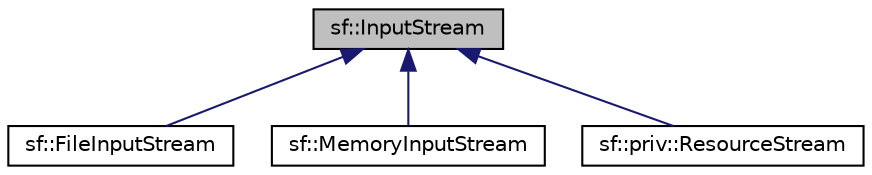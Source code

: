 digraph "sf::InputStream"
{
 // LATEX_PDF_SIZE
  edge [fontname="Helvetica",fontsize="10",labelfontname="Helvetica",labelfontsize="10"];
  node [fontname="Helvetica",fontsize="10",shape=record];
  Node1 [label="sf::InputStream",height=0.2,width=0.4,color="black", fillcolor="grey75", style="filled", fontcolor="black",tooltip="Abstract class for custom file input streams."];
  Node1 -> Node2 [dir="back",color="midnightblue",fontsize="10",style="solid"];
  Node2 [label="sf::FileInputStream",height=0.2,width=0.4,color="black", fillcolor="white", style="filled",URL="$d8/da6/classsf_1_1FileInputStream.html",tooltip="Implementation of input stream based on a file."];
  Node1 -> Node3 [dir="back",color="midnightblue",fontsize="10",style="solid"];
  Node3 [label="sf::MemoryInputStream",height=0.2,width=0.4,color="black", fillcolor="white", style="filled",URL="$d0/d23/classsf_1_1MemoryInputStream.html",tooltip="Implementation of input stream based on a memory chunk."];
  Node1 -> Node4 [dir="back",color="midnightblue",fontsize="10",style="solid"];
  Node4 [label="sf::priv::ResourceStream",height=0.2,width=0.4,color="black", fillcolor="white", style="filled",URL="$df/df9/classsf_1_1priv_1_1ResourceStream.html",tooltip="Read from Android asset files."];
}
